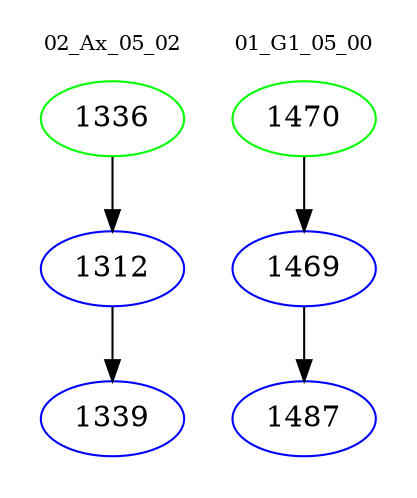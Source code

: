 digraph{
subgraph cluster_0 {
color = white
label = "02_Ax_05_02";
fontsize=10;
T0_1336 [label="1336", color="green"]
T0_1336 -> T0_1312 [color="black"]
T0_1312 [label="1312", color="blue"]
T0_1312 -> T0_1339 [color="black"]
T0_1339 [label="1339", color="blue"]
}
subgraph cluster_1 {
color = white
label = "01_G1_05_00";
fontsize=10;
T1_1470 [label="1470", color="green"]
T1_1470 -> T1_1469 [color="black"]
T1_1469 [label="1469", color="blue"]
T1_1469 -> T1_1487 [color="black"]
T1_1487 [label="1487", color="blue"]
}
}
